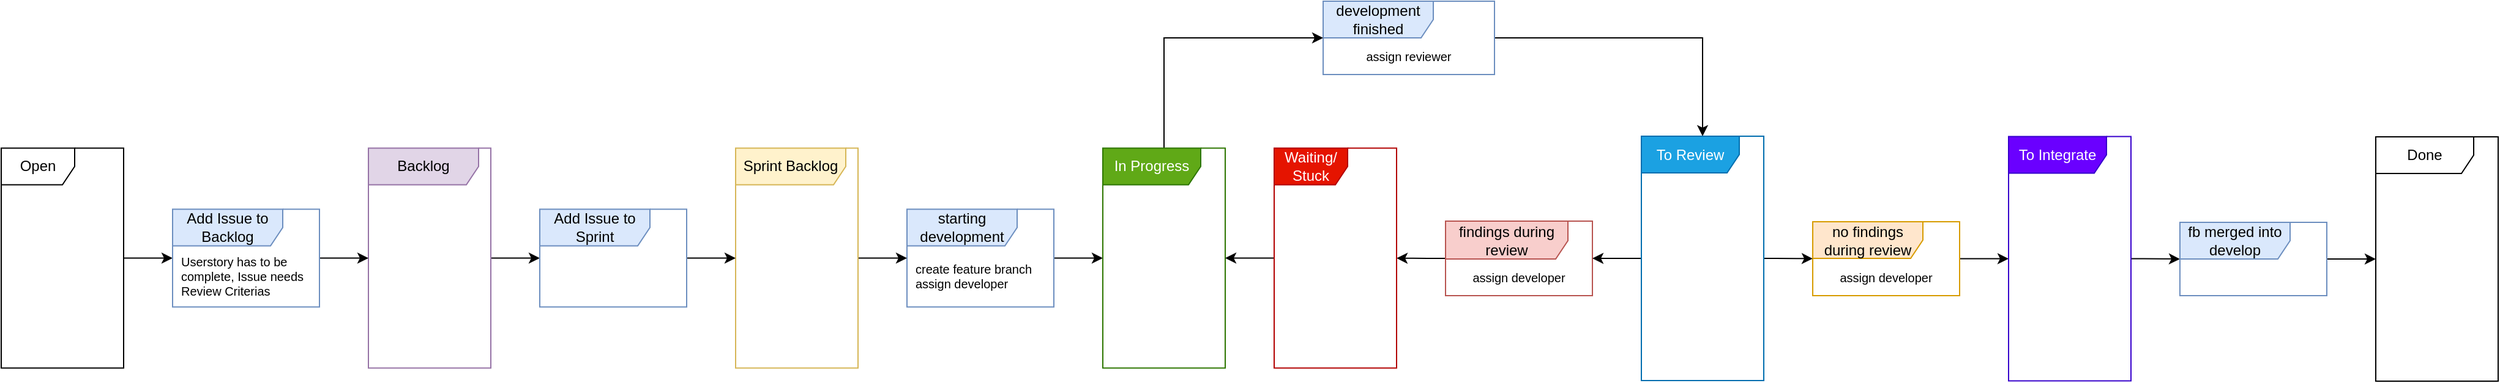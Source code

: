 <mxfile version="13.9.9" type="device" pages="2"><diagram id="NvDk549cmZ5sk70IqrIa" name="Git Flow"><mxGraphModel dx="4611" dy="2688" grid="1" gridSize="10" guides="1" tooltips="1" connect="1" arrows="1" fold="1" page="1" pageScale="1" pageWidth="827" pageHeight="1169" math="0" shadow="0"><root><mxCell id="0"/><mxCell id="1" parent="0"/><mxCell id="upsVRNIRmI3p-PIwGAFz-8" style="edgeStyle=orthogonalEdgeStyle;orthogonalLoop=1;jettySize=auto;html=1;rounded=1;" parent="1" source="l8hr6p5i-z7asugC-kqR-27" target="l8hr6p5i-z7asugC-kqR-48" edge="1"><mxGeometry relative="1" as="geometry"/></mxCell><mxCell id="l8hr6p5i-z7asugC-kqR-27" value="findings during review" style="shape=umlFrame;whiteSpace=wrap;html=1;width=100;height=31;fillColor=#f8cecc;strokeColor=#b85450;swimlaneFillColor=#ffffff;" parent="1" vertex="1"><mxGeometry x="460" y="230" width="120" height="61" as="geometry"/></mxCell><mxCell id="upsVRNIRmI3p-PIwGAFz-6" style="edgeStyle=orthogonalEdgeStyle;orthogonalLoop=1;jettySize=auto;html=1;rounded=0;" parent="1" source="l8hr6p5i-z7asugC-kqR-26" target="l8hr6p5i-z7asugC-kqR-8" edge="1"><mxGeometry relative="1" as="geometry"/></mxCell><mxCell id="l8hr6p5i-z7asugC-kqR-26" value="development finished" style="shape=umlFrame;whiteSpace=wrap;html=1;width=90;height=30;fillColor=#dae8fc;strokeColor=#6c8ebf;swimlaneFillColor=#ffffff;" parent="1" vertex="1"><mxGeometry x="360" y="50" width="140" height="60" as="geometry"/></mxCell><mxCell id="upsVRNIRmI3p-PIwGAFz-9" style="edgeStyle=orthogonalEdgeStyle;orthogonalLoop=1;jettySize=auto;html=1;rounded=1;" parent="1" source="l8hr6p5i-z7asugC-kqR-31" target="l8hr6p5i-z7asugC-kqR-9" edge="1"><mxGeometry relative="1" as="geometry"/></mxCell><mxCell id="l8hr6p5i-z7asugC-kqR-31" value="no findings during review" style="shape=umlFrame;whiteSpace=wrap;html=1;width=90;height=30;fillColor=#ffe6cc;strokeColor=#d79b00;swimlaneFillColor=#ffffff;" parent="1" vertex="1"><mxGeometry x="760" y="230.5" width="120" height="60.5" as="geometry"/></mxCell><mxCell id="loqBfNLYcLtV9MyRB7aJ-2" style="edgeStyle=orthogonalEdgeStyle;rounded=0;orthogonalLoop=1;jettySize=auto;html=1;" edge="1" parent="1" source="l8hr6p5i-z7asugC-kqR-25" target="l8hr6p5i-z7asugC-kqR-7"><mxGeometry relative="1" as="geometry"/></mxCell><mxCell id="l8hr6p5i-z7asugC-kqR-25" value="starting development" style="shape=umlFrame;whiteSpace=wrap;html=1;width=90;height=30;fillColor=#dae8fc;strokeColor=#6c8ebf;swimlaneFillColor=#FFFFFF;" parent="1" vertex="1"><mxGeometry x="20" y="220.25" width="120" height="80" as="geometry"/></mxCell><mxCell id="upsVRNIRmI3p-PIwGAFz-24" style="edgeStyle=orthogonalEdgeStyle;orthogonalLoop=1;jettySize=auto;html=1;rounded=1;" parent="1" source="l8hr6p5i-z7asugC-kqR-6" target="upsVRNIRmI3p-PIwGAFz-16" edge="1"><mxGeometry relative="1" as="geometry"/></mxCell><mxCell id="l8hr6p5i-z7asugC-kqR-6" value="Open" style="shape=umlFrame;whiteSpace=wrap;html=1;swimlaneFillColor=#ffffff;" parent="1" vertex="1"><mxGeometry x="-720" y="170.25" width="100" height="180" as="geometry"/></mxCell><mxCell id="upsVRNIRmI3p-PIwGAFz-4" style="edgeStyle=orthogonalEdgeStyle;orthogonalLoop=1;jettySize=auto;html=1;rounded=0;" parent="1" source="l8hr6p5i-z7asugC-kqR-7" target="l8hr6p5i-z7asugC-kqR-26" edge="1"><mxGeometry relative="1" as="geometry"><Array as="points"><mxPoint x="230" y="80"/></Array></mxGeometry></mxCell><mxCell id="l8hr6p5i-z7asugC-kqR-7" value="In Progress" style="shape=umlFrame;whiteSpace=wrap;html=1;width=80;height=30;fillColor=#60a917;strokeColor=#2D7600;fontColor=#ffffff;swimlaneFillColor=#ffffff;" parent="1" vertex="1"><mxGeometry x="180" y="170.25" width="100" height="180" as="geometry"/></mxCell><mxCell id="upsVRNIRmI3p-PIwGAFz-7" style="edgeStyle=orthogonalEdgeStyle;orthogonalLoop=1;jettySize=auto;html=1;rounded=1;" parent="1" source="l8hr6p5i-z7asugC-kqR-8" target="l8hr6p5i-z7asugC-kqR-27" edge="1"><mxGeometry relative="1" as="geometry"/></mxCell><mxCell id="upsVRNIRmI3p-PIwGAFz-13" style="edgeStyle=orthogonalEdgeStyle;orthogonalLoop=1;jettySize=auto;html=1;rounded=1;" parent="1" source="l8hr6p5i-z7asugC-kqR-8" target="l8hr6p5i-z7asugC-kqR-31" edge="1"><mxGeometry relative="1" as="geometry"/></mxCell><mxCell id="l8hr6p5i-z7asugC-kqR-8" value="To Review" style="shape=umlFrame;whiteSpace=wrap;html=1;width=80;height=30;fillColor=#1ba1e2;strokeColor=#006EAF;fontColor=#ffffff;swimlaneFillColor=#ffffff;" parent="1" vertex="1"><mxGeometry x="620" y="160.5" width="100" height="200" as="geometry"/></mxCell><mxCell id="upsVRNIRmI3p-PIwGAFz-10" style="edgeStyle=orthogonalEdgeStyle;orthogonalLoop=1;jettySize=auto;html=1;rounded=1;" parent="1" source="l8hr6p5i-z7asugC-kqR-9" target="l8hr6p5i-z7asugC-kqR-35" edge="1"><mxGeometry relative="1" as="geometry"/></mxCell><mxCell id="l8hr6p5i-z7asugC-kqR-9" value="To Integrate" style="shape=umlFrame;whiteSpace=wrap;html=1;width=80;height=30;fillColor=#6a00ff;strokeColor=#3700CC;fontColor=#ffffff;swimlaneFillColor=#ffffff;" parent="1" vertex="1"><mxGeometry x="920" y="160.75" width="100" height="200" as="geometry"/></mxCell><mxCell id="l8hr6p5i-z7asugC-kqR-10" value="Done" style="shape=umlFrame;whiteSpace=wrap;html=1;width=80;height=30;swimlaneFillColor=#ffffff;" parent="1" vertex="1"><mxGeometry x="1220" y="161" width="100" height="200" as="geometry"/></mxCell><mxCell id="upsVRNIRmI3p-PIwGAFz-11" style="edgeStyle=orthogonalEdgeStyle;orthogonalLoop=1;jettySize=auto;html=1;rounded=1;" parent="1" source="l8hr6p5i-z7asugC-kqR-35" target="l8hr6p5i-z7asugC-kqR-10" edge="1"><mxGeometry relative="1" as="geometry"/></mxCell><mxCell id="l8hr6p5i-z7asugC-kqR-35" value="fb merged into develop" style="shape=umlFrame;whiteSpace=wrap;html=1;width=90;height=30;fillColor=#dae8fc;strokeColor=#6c8ebf;swimlaneFillColor=#ffffff;" parent="1" vertex="1"><mxGeometry x="1060" y="231" width="120" height="60" as="geometry"/></mxCell><mxCell id="upsVRNIRmI3p-PIwGAFz-5" style="edgeStyle=orthogonalEdgeStyle;orthogonalLoop=1;jettySize=auto;html=1;rounded=1;" parent="1" source="l8hr6p5i-z7asugC-kqR-48" target="l8hr6p5i-z7asugC-kqR-7" edge="1"><mxGeometry relative="1" as="geometry"/></mxCell><mxCell id="l8hr6p5i-z7asugC-kqR-48" value="Waiting/&lt;br&gt;Stuck" style="shape=umlFrame;whiteSpace=wrap;html=1;fillColor=#e51400;strokeColor=#B20000;fontColor=#ffffff;swimlaneFillColor=#ffffff;" parent="1" vertex="1"><mxGeometry x="320" y="170.25" width="100" height="180" as="geometry"/></mxCell><mxCell id="l8hr6p5i-z7asugC-kqR-56" value="assign developer" style="text;html=1;strokeColor=none;fillColor=none;align=center;verticalAlign=middle;whiteSpace=wrap;rounded=0;fontSize=10;" parent="1" vertex="1"><mxGeometry x="460" y="261" width="120" height="30" as="geometry"/></mxCell><mxCell id="l8hr6p5i-z7asugC-kqR-59" value="assign reviewer" style="text;html=1;strokeColor=none;fillColor=none;align=center;verticalAlign=middle;whiteSpace=wrap;rounded=0;fontSize=10;" parent="1" vertex="1"><mxGeometry x="360" y="80" width="140" height="30" as="geometry"/></mxCell><mxCell id="l8hr6p5i-z7asugC-kqR-62" value="create feature branch&lt;br&gt;assign developer" style="text;html=1;strokeColor=none;fillColor=none;align=left;verticalAlign=middle;whiteSpace=wrap;rounded=0;fontSize=10;spacingLeft=5;" parent="1" vertex="1"><mxGeometry x="20" y="250.25" width="120" height="50" as="geometry"/></mxCell><mxCell id="l8hr6p5i-z7asugC-kqR-68" value="assign developer" style="text;html=1;strokeColor=none;fillColor=none;align=center;verticalAlign=middle;whiteSpace=wrap;rounded=0;fontSize=10;" parent="1" vertex="1"><mxGeometry x="760" y="261" width="120" height="30" as="geometry"/></mxCell><mxCell id="upsVRNIRmI3p-PIwGAFz-20" style="edgeStyle=orthogonalEdgeStyle;orthogonalLoop=1;jettySize=auto;html=1;rounded=1;" parent="1" source="upsVRNIRmI3p-PIwGAFz-14" target="l8hr6p5i-z7asugC-kqR-25" edge="1"><mxGeometry relative="1" as="geometry"/></mxCell><mxCell id="upsVRNIRmI3p-PIwGAFz-14" value="Sprint Backlog" style="shape=umlFrame;whiteSpace=wrap;html=1;width=90;height=30;fillColor=#fff2cc;strokeColor=#d6b656;swimlaneFillColor=#ffffff;" parent="1" vertex="1"><mxGeometry x="-120" y="170.25" width="100" height="180" as="geometry"/></mxCell><mxCell id="upsVRNIRmI3p-PIwGAFz-22" style="edgeStyle=orthogonalEdgeStyle;orthogonalLoop=1;jettySize=auto;html=1;rounded=1;" parent="1" source="upsVRNIRmI3p-PIwGAFz-15" target="upsVRNIRmI3p-PIwGAFz-18" edge="1"><mxGeometry relative="1" as="geometry"/></mxCell><mxCell id="upsVRNIRmI3p-PIwGAFz-15" value="Backlog" style="shape=umlFrame;whiteSpace=wrap;html=1;width=90;height=30;fillColor=#e1d5e7;strokeColor=#9673a6;swimlaneFillColor=#ffffff;" parent="1" vertex="1"><mxGeometry x="-420" y="170.25" width="100" height="180" as="geometry"/></mxCell><mxCell id="loqBfNLYcLtV9MyRB7aJ-3" style="edgeStyle=orthogonalEdgeStyle;rounded=0;orthogonalLoop=1;jettySize=auto;html=1;" edge="1" parent="1" source="upsVRNIRmI3p-PIwGAFz-16" target="upsVRNIRmI3p-PIwGAFz-15"><mxGeometry relative="1" as="geometry"/></mxCell><mxCell id="upsVRNIRmI3p-PIwGAFz-16" value="Add Issue to Backlog" style="shape=umlFrame;whiteSpace=wrap;html=1;width=90;height=30;fillColor=#dae8fc;strokeColor=#6c8ebf;swimlaneFillColor=#FFFFFF;" parent="1" vertex="1"><mxGeometry x="-580" y="220.25" width="120" height="80" as="geometry"/></mxCell><mxCell id="upsVRNIRmI3p-PIwGAFz-17" value="Userstory has to be complete, Issue needs Review Criterias" style="text;html=1;strokeColor=none;fillColor=none;align=left;verticalAlign=middle;whiteSpace=wrap;rounded=0;fontSize=10;spacingLeft=5;" parent="1" vertex="1"><mxGeometry x="-580" y="250.25" width="120" height="50" as="geometry"/></mxCell><mxCell id="upsVRNIRmI3p-PIwGAFz-21" style="edgeStyle=orthogonalEdgeStyle;orthogonalLoop=1;jettySize=auto;html=1;rounded=1;" parent="1" source="upsVRNIRmI3p-PIwGAFz-18" target="upsVRNIRmI3p-PIwGAFz-14" edge="1"><mxGeometry relative="1" as="geometry"/></mxCell><mxCell id="upsVRNIRmI3p-PIwGAFz-18" value="Add Issue to Sprint" style="shape=umlFrame;whiteSpace=wrap;html=1;width=90;height=30;fillColor=#dae8fc;strokeColor=#6c8ebf;swimlaneFillColor=#FFFFFF;" parent="1" vertex="1"><mxGeometry x="-280" y="220.25" width="120" height="80" as="geometry"/></mxCell></root></mxGraphModel></diagram><diagram id="3vZfyxFewlN33c9w1j3s" name="Cards Only"><mxGraphModel dx="1277" dy="320" grid="1" gridSize="10" guides="1" tooltips="1" connect="1" arrows="1" fold="1" page="1" pageScale="1" pageWidth="827" pageHeight="1169" math="0" shadow="0"><root><mxCell id="_5xxBZGL4UAelqilqq-_-0"/><mxCell id="_5xxBZGL4UAelqilqq-_-1" parent="_5xxBZGL4UAelqilqq-_-0"/><mxCell id="_5xxBZGL4UAelqilqq-_-38" style="edgeStyle=orthogonalEdgeStyle;rounded=0;orthogonalLoop=1;jettySize=auto;html=1;" edge="1" parent="_5xxBZGL4UAelqilqq-_-1" source="_5xxBZGL4UAelqilqq-_-11" target="_5xxBZGL4UAelqilqq-_-31"><mxGeometry relative="1" as="geometry"/></mxCell><mxCell id="_5xxBZGL4UAelqilqq-_-11" value="Open" style="shape=umlFrame;whiteSpace=wrap;html=1;swimlaneFillColor=#ffffff;width=90;height=30;" vertex="1" parent="_5xxBZGL4UAelqilqq-_-1"><mxGeometry x="-720" y="170.25" width="100" height="180" as="geometry"/></mxCell><mxCell id="_5xxBZGL4UAelqilqq-_-45" style="edgeStyle=orthogonalEdgeStyle;rounded=0;orthogonalLoop=1;jettySize=auto;html=1;" edge="1" parent="_5xxBZGL4UAelqilqq-_-1" source="_5xxBZGL4UAelqilqq-_-13" target="_5xxBZGL4UAelqilqq-_-16"><mxGeometry relative="1" as="geometry"><Array as="points"><mxPoint x="-250" y="140"/><mxPoint x="30" y="140"/></Array></mxGeometry></mxCell><mxCell id="_5xxBZGL4UAelqilqq-_-13" value="In Progress" style="shape=umlFrame;whiteSpace=wrap;html=1;width=90;height=30;fillColor=#60a917;strokeColor=#2D7600;fontColor=#ffffff;swimlaneFillColor=#ffffff;" vertex="1" parent="_5xxBZGL4UAelqilqq-_-1"><mxGeometry x="-300" y="170.25" width="100" height="180" as="geometry"/></mxCell><mxCell id="_5xxBZGL4UAelqilqq-_-46" style="edgeStyle=orthogonalEdgeStyle;rounded=0;orthogonalLoop=1;jettySize=auto;html=1;" edge="1" parent="_5xxBZGL4UAelqilqq-_-1" source="_5xxBZGL4UAelqilqq-_-16" target="_5xxBZGL4UAelqilqq-_-23"><mxGeometry relative="1" as="geometry"/></mxCell><mxCell id="_5xxBZGL4UAelqilqq-_-49" style="edgeStyle=orthogonalEdgeStyle;rounded=0;orthogonalLoop=1;jettySize=auto;html=1;" edge="1" parent="_5xxBZGL4UAelqilqq-_-1" source="_5xxBZGL4UAelqilqq-_-16" target="_5xxBZGL4UAelqilqq-_-18"><mxGeometry relative="1" as="geometry"/></mxCell><mxCell id="_5xxBZGL4UAelqilqq-_-16" value="To Review" style="shape=umlFrame;whiteSpace=wrap;html=1;width=90;height=30;fillColor=#1ba1e2;strokeColor=#006EAF;fontColor=#ffffff;swimlaneFillColor=#ffffff;" vertex="1" parent="_5xxBZGL4UAelqilqq-_-1"><mxGeometry x="-20" y="170.25" width="100" height="179.75" as="geometry"/></mxCell><mxCell id="_5xxBZGL4UAelqilqq-_-50" style="edgeStyle=orthogonalEdgeStyle;rounded=0;orthogonalLoop=1;jettySize=auto;html=1;" edge="1" parent="_5xxBZGL4UAelqilqq-_-1" source="_5xxBZGL4UAelqilqq-_-18" target="_5xxBZGL4UAelqilqq-_-19"><mxGeometry relative="1" as="geometry"/></mxCell><mxCell id="_5xxBZGL4UAelqilqq-_-18" value="To Integrate" style="shape=umlFrame;whiteSpace=wrap;html=1;width=90;height=30;fillColor=#6a00ff;strokeColor=#3700CC;fontColor=#ffffff;swimlaneFillColor=#ffffff;" vertex="1" parent="_5xxBZGL4UAelqilqq-_-1"><mxGeometry x="120" y="170.25" width="100" height="179.75" as="geometry"/></mxCell><mxCell id="_5xxBZGL4UAelqilqq-_-19" value="Done" style="shape=umlFrame;whiteSpace=wrap;html=1;width=90;height=30;swimlaneFillColor=#ffffff;" vertex="1" parent="_5xxBZGL4UAelqilqq-_-1"><mxGeometry x="260" y="170.25" width="100" height="179.75" as="geometry"/></mxCell><mxCell id="_5xxBZGL4UAelqilqq-_-42" style="edgeStyle=orthogonalEdgeStyle;rounded=0;orthogonalLoop=1;jettySize=auto;html=1;" edge="1" parent="_5xxBZGL4UAelqilqq-_-1" source="_5xxBZGL4UAelqilqq-_-23" target="_5xxBZGL4UAelqilqq-_-13"><mxGeometry relative="1" as="geometry"/></mxCell><mxCell id="_5xxBZGL4UAelqilqq-_-23" value="Waiting/&lt;br&gt;Stuck" style="shape=umlFrame;whiteSpace=wrap;html=1;fillColor=#e51400;strokeColor=#B20000;fontColor=#ffffff;swimlaneFillColor=#ffffff;width=90;height=30;" vertex="1" parent="_5xxBZGL4UAelqilqq-_-1"><mxGeometry x="-160" y="170.25" width="100" height="180" as="geometry"/></mxCell><mxCell id="_5xxBZGL4UAelqilqq-_-40" style="edgeStyle=orthogonalEdgeStyle;rounded=0;orthogonalLoop=1;jettySize=auto;html=1;" edge="1" parent="_5xxBZGL4UAelqilqq-_-1" source="_5xxBZGL4UAelqilqq-_-29" target="_5xxBZGL4UAelqilqq-_-13"><mxGeometry relative="1" as="geometry"/></mxCell><mxCell id="_5xxBZGL4UAelqilqq-_-29" value="Sprint Backlog" style="shape=umlFrame;whiteSpace=wrap;html=1;width=90;height=30;fillColor=#fff2cc;strokeColor=#d6b656;swimlaneFillColor=#ffffff;" vertex="1" parent="_5xxBZGL4UAelqilqq-_-1"><mxGeometry x="-440" y="170.25" width="100" height="180" as="geometry"/></mxCell><mxCell id="_5xxBZGL4UAelqilqq-_-39" style="edgeStyle=orthogonalEdgeStyle;rounded=0;orthogonalLoop=1;jettySize=auto;html=1;" edge="1" parent="_5xxBZGL4UAelqilqq-_-1" source="_5xxBZGL4UAelqilqq-_-31" target="_5xxBZGL4UAelqilqq-_-29"><mxGeometry relative="1" as="geometry"/></mxCell><mxCell id="_5xxBZGL4UAelqilqq-_-31" value="Backlog" style="shape=umlFrame;whiteSpace=wrap;html=1;width=90;height=30;fillColor=#e1d5e7;strokeColor=#9673a6;swimlaneFillColor=#ffffff;" vertex="1" parent="_5xxBZGL4UAelqilqq-_-1"><mxGeometry x="-580" y="170.25" width="100" height="180" as="geometry"/></mxCell></root></mxGraphModel></diagram></mxfile>